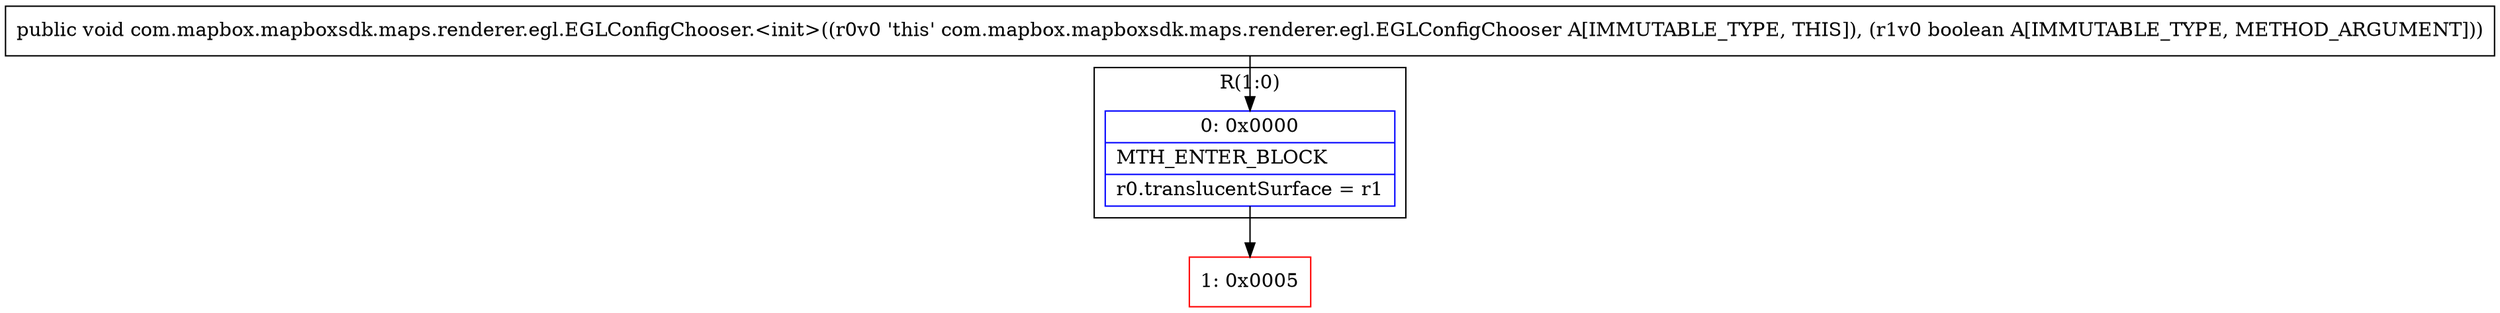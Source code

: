digraph "CFG forcom.mapbox.mapboxsdk.maps.renderer.egl.EGLConfigChooser.\<init\>(Z)V" {
subgraph cluster_Region_1939569839 {
label = "R(1:0)";
node [shape=record,color=blue];
Node_0 [shape=record,label="{0\:\ 0x0000|MTH_ENTER_BLOCK\l|r0.translucentSurface = r1\l}"];
}
Node_1 [shape=record,color=red,label="{1\:\ 0x0005}"];
MethodNode[shape=record,label="{public void com.mapbox.mapboxsdk.maps.renderer.egl.EGLConfigChooser.\<init\>((r0v0 'this' com.mapbox.mapboxsdk.maps.renderer.egl.EGLConfigChooser A[IMMUTABLE_TYPE, THIS]), (r1v0 boolean A[IMMUTABLE_TYPE, METHOD_ARGUMENT])) }"];
MethodNode -> Node_0;
Node_0 -> Node_1;
}

